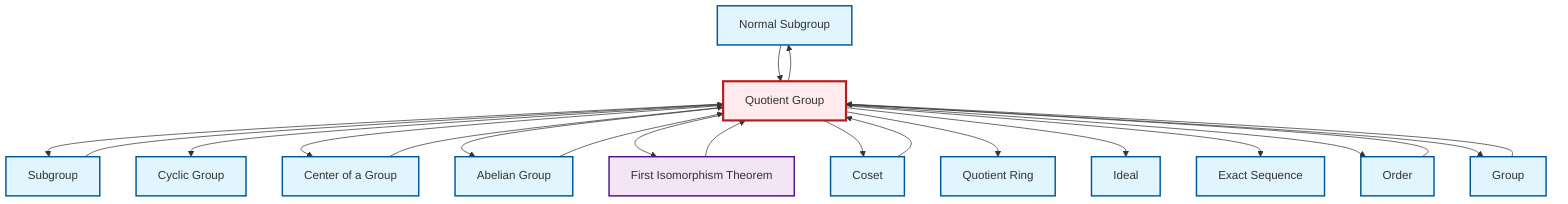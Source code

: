 graph TD
    classDef definition fill:#e1f5fe,stroke:#01579b,stroke-width:2px
    classDef theorem fill:#f3e5f5,stroke:#4a148c,stroke-width:2px
    classDef axiom fill:#fff3e0,stroke:#e65100,stroke-width:2px
    classDef example fill:#e8f5e9,stroke:#1b5e20,stroke-width:2px
    classDef current fill:#ffebee,stroke:#b71c1c,stroke-width:3px
    def-quotient-ring["Quotient Ring"]:::definition
    def-normal-subgroup["Normal Subgroup"]:::definition
    def-cyclic-group["Cyclic Group"]:::definition
    def-exact-sequence["Exact Sequence"]:::definition
    thm-first-isomorphism["First Isomorphism Theorem"]:::theorem
    def-order["Order"]:::definition
    def-coset["Coset"]:::definition
    def-quotient-group["Quotient Group"]:::definition
    def-subgroup["Subgroup"]:::definition
    def-abelian-group["Abelian Group"]:::definition
    def-ideal["Ideal"]:::definition
    def-group["Group"]:::definition
    def-center-of-group["Center of a Group"]:::definition
    def-group --> def-quotient-group
    def-quotient-group --> def-normal-subgroup
    def-center-of-group --> def-quotient-group
    def-subgroup --> def-quotient-group
    def-quotient-group --> def-subgroup
    def-quotient-group --> def-cyclic-group
    def-quotient-group --> def-center-of-group
    def-order --> def-quotient-group
    def-quotient-group --> def-abelian-group
    def-quotient-group --> thm-first-isomorphism
    def-quotient-group --> def-coset
    def-quotient-group --> def-quotient-ring
    def-abelian-group --> def-quotient-group
    def-quotient-group --> def-ideal
    thm-first-isomorphism --> def-quotient-group
    def-coset --> def-quotient-group
    def-quotient-group --> def-exact-sequence
    def-normal-subgroup --> def-quotient-group
    def-quotient-group --> def-order
    def-quotient-group --> def-group
    class def-quotient-group current